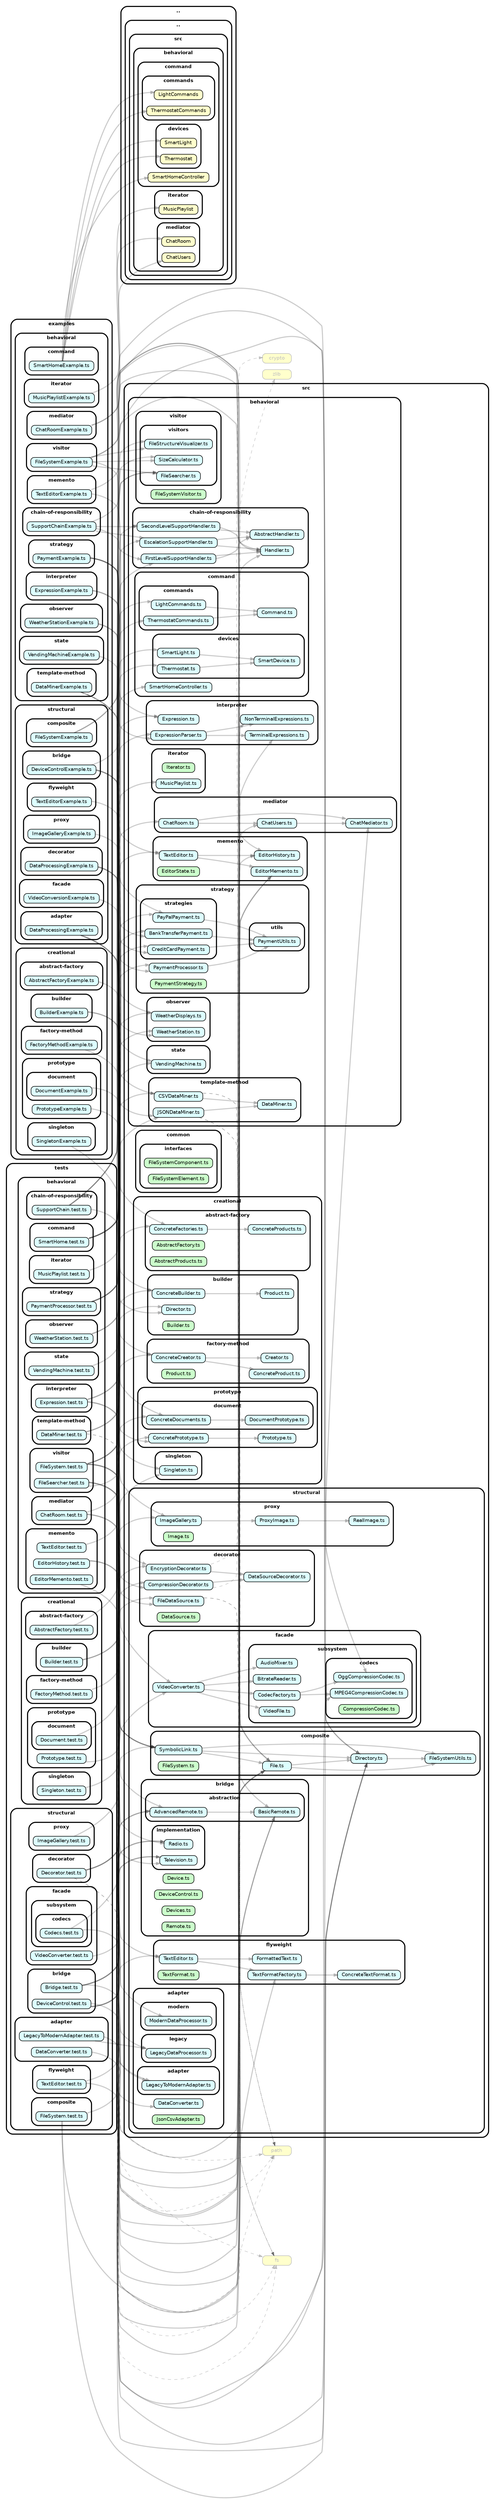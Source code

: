 strict digraph "dependency-cruiser output"{
    rankdir="LR" splines="true" overlap="false" nodesep="0.16" ranksep="0.18" fontname="Helvetica-bold" fontsize="9" style="rounded,bold,filled" fillcolor="#ffffff" compound="true"
    node [shape="box" style="rounded, filled" height="0.2" color="black" fillcolor="#ffffcc" fontcolor="black" fontname="Helvetica" fontsize="9"]
    edge [arrowhead="normal" arrowsize="0.6" penwidth="2.0" color="#00000033" fontname="Helvetica" fontsize="9"]

    subgraph "cluster_.." {label=".." subgraph "cluster_../.." {label=".." subgraph "cluster_../../src" {label="src" subgraph "cluster_../../src/behavioral" {label="behavioral" subgraph "cluster_../../src/behavioral/command" {label="command" "../../src/behavioral/command/SmartHomeController" [label=<SmartHomeController> tooltip="SmartHomeController" ] } } } } }
    subgraph "cluster_.." {label=".." subgraph "cluster_../.." {label=".." subgraph "cluster_../../src" {label="src" subgraph "cluster_../../src/behavioral" {label="behavioral" subgraph "cluster_../../src/behavioral/command" {label="command" subgraph "cluster_../../src/behavioral/command/commands" {label="commands" "../../src/behavioral/command/commands/LightCommands" [label=<LightCommands> tooltip="LightCommands" ] } } } } } }
    subgraph "cluster_.." {label=".." subgraph "cluster_../.." {label=".." subgraph "cluster_../../src" {label="src" subgraph "cluster_../../src/behavioral" {label="behavioral" subgraph "cluster_../../src/behavioral/command" {label="command" subgraph "cluster_../../src/behavioral/command/commands" {label="commands" "../../src/behavioral/command/commands/ThermostatCommands" [label=<ThermostatCommands> tooltip="ThermostatCommands" ] } } } } } }
    subgraph "cluster_.." {label=".." subgraph "cluster_../.." {label=".." subgraph "cluster_../../src" {label="src" subgraph "cluster_../../src/behavioral" {label="behavioral" subgraph "cluster_../../src/behavioral/command" {label="command" subgraph "cluster_../../src/behavioral/command/devices" {label="devices" "../../src/behavioral/command/devices/SmartLight" [label=<SmartLight> tooltip="SmartLight" ] } } } } } }
    subgraph "cluster_.." {label=".." subgraph "cluster_../.." {label=".." subgraph "cluster_../../src" {label="src" subgraph "cluster_../../src/behavioral" {label="behavioral" subgraph "cluster_../../src/behavioral/command" {label="command" subgraph "cluster_../../src/behavioral/command/devices" {label="devices" "../../src/behavioral/command/devices/Thermostat" [label=<Thermostat> tooltip="Thermostat" ] } } } } } }
    subgraph "cluster_.." {label=".." subgraph "cluster_../.." {label=".." subgraph "cluster_../../src" {label="src" subgraph "cluster_../../src/behavioral" {label="behavioral" subgraph "cluster_../../src/behavioral/iterator" {label="iterator" "../../src/behavioral/iterator/MusicPlaylist" [label=<MusicPlaylist> tooltip="MusicPlaylist" ] } } } } }
    subgraph "cluster_.." {label=".." subgraph "cluster_../.." {label=".." subgraph "cluster_../../src" {label="src" subgraph "cluster_../../src/behavioral" {label="behavioral" subgraph "cluster_../../src/behavioral/mediator" {label="mediator" "../../src/behavioral/mediator/ChatRoom" [label=<ChatRoom> tooltip="ChatRoom" ] } } } } }
    subgraph "cluster_.." {label=".." subgraph "cluster_../.." {label=".." subgraph "cluster_../../src" {label="src" subgraph "cluster_../../src/behavioral" {label="behavioral" subgraph "cluster_../../src/behavioral/mediator" {label="mediator" "../../src/behavioral/mediator/ChatUsers" [label=<ChatUsers> tooltip="ChatUsers" ] } } } } }
    "crypto" [label=<crypto> tooltip="crypto" URL="https://nodejs.org/api/crypto.html" color="grey" fontcolor="grey"]
    subgraph "cluster_examples" {label="examples" subgraph "cluster_examples/behavioral" {label="behavioral" subgraph "cluster_examples/behavioral/chain-of-responsibility" {label="chain-of-responsibility" "examples/behavioral/chain-of-responsibility/SupportChainExample.ts" [label=<SupportChainExample.ts> tooltip="SupportChainExample.ts" URL="examples/behavioral/chain-of-responsibility/SupportChainExample.ts" fillcolor="#ddfeff"] } } }
    "examples/behavioral/chain-of-responsibility/SupportChainExample.ts" -> "src/behavioral/chain-of-responsibility/EscalationSupportHandler.ts"
    "examples/behavioral/chain-of-responsibility/SupportChainExample.ts" -> "src/behavioral/chain-of-responsibility/FirstLevelSupportHandler.ts"
    "examples/behavioral/chain-of-responsibility/SupportChainExample.ts" -> "src/behavioral/chain-of-responsibility/Handler.ts"
    "examples/behavioral/chain-of-responsibility/SupportChainExample.ts" -> "src/behavioral/chain-of-responsibility/SecondLevelSupportHandler.ts"
    subgraph "cluster_examples" {label="examples" subgraph "cluster_examples/behavioral" {label="behavioral" subgraph "cluster_examples/behavioral/command" {label="command" "examples/behavioral/command/SmartHomeExample.ts" [label=<SmartHomeExample.ts> tooltip="SmartHomeExample.ts" URL="examples/behavioral/command/SmartHomeExample.ts" fillcolor="#ddfeff"] } } }
    "examples/behavioral/command/SmartHomeExample.ts" -> "../../src/behavioral/command/commands/LightCommands"
    "examples/behavioral/command/SmartHomeExample.ts" -> "../../src/behavioral/command/commands/ThermostatCommands"
    "examples/behavioral/command/SmartHomeExample.ts" -> "../../src/behavioral/command/devices/SmartLight"
    "examples/behavioral/command/SmartHomeExample.ts" -> "../../src/behavioral/command/devices/Thermostat"
    "examples/behavioral/command/SmartHomeExample.ts" -> "../../src/behavioral/command/SmartHomeController"
    subgraph "cluster_examples" {label="examples" subgraph "cluster_examples/behavioral" {label="behavioral" subgraph "cluster_examples/behavioral/interpreter" {label="interpreter" "examples/behavioral/interpreter/ExpressionExample.ts" [label=<ExpressionExample.ts> tooltip="ExpressionExample.ts" URL="examples/behavioral/interpreter/ExpressionExample.ts" fillcolor="#ddfeff"] } } }
    "examples/behavioral/interpreter/ExpressionExample.ts" -> "src/behavioral/interpreter/Expression.ts"
    "examples/behavioral/interpreter/ExpressionExample.ts" -> "src/behavioral/interpreter/ExpressionParser.ts"
    subgraph "cluster_examples" {label="examples" subgraph "cluster_examples/behavioral" {label="behavioral" subgraph "cluster_examples/behavioral/iterator" {label="iterator" "examples/behavioral/iterator/MusicPlaylistExample.ts" [label=<MusicPlaylistExample.ts> tooltip="MusicPlaylistExample.ts" URL="examples/behavioral/iterator/MusicPlaylistExample.ts" fillcolor="#ddfeff"] } } }
    "examples/behavioral/iterator/MusicPlaylistExample.ts" -> "../../src/behavioral/iterator/MusicPlaylist"
    subgraph "cluster_examples" {label="examples" subgraph "cluster_examples/behavioral" {label="behavioral" subgraph "cluster_examples/behavioral/mediator" {label="mediator" "examples/behavioral/mediator/ChatRoomExample.ts" [label=<ChatRoomExample.ts> tooltip="ChatRoomExample.ts" URL="examples/behavioral/mediator/ChatRoomExample.ts" fillcolor="#ddfeff"] } } }
    "examples/behavioral/mediator/ChatRoomExample.ts" -> "../../src/behavioral/mediator/ChatRoom"
    "examples/behavioral/mediator/ChatRoomExample.ts" -> "../../src/behavioral/mediator/ChatUsers"
    subgraph "cluster_examples" {label="examples" subgraph "cluster_examples/behavioral" {label="behavioral" subgraph "cluster_examples/behavioral/memento" {label="memento" "examples/behavioral/memento/TextEditorExample.ts" [label=<TextEditorExample.ts> tooltip="TextEditorExample.ts" URL="examples/behavioral/memento/TextEditorExample.ts" fillcolor="#ddfeff"] } } }
    "examples/behavioral/memento/TextEditorExample.ts" -> "src/behavioral/memento/EditorHistory.ts"
    "examples/behavioral/memento/TextEditorExample.ts" -> "src/behavioral/memento/TextEditor.ts"
    subgraph "cluster_examples" {label="examples" subgraph "cluster_examples/behavioral" {label="behavioral" subgraph "cluster_examples/behavioral/observer" {label="observer" "examples/behavioral/observer/WeatherStationExample.ts" [label=<WeatherStationExample.ts> tooltip="WeatherStationExample.ts" URL="examples/behavioral/observer/WeatherStationExample.ts" fillcolor="#ddfeff"] } } }
    "examples/behavioral/observer/WeatherStationExample.ts" -> "src/behavioral/observer/WeatherDisplays.ts"
    "examples/behavioral/observer/WeatherStationExample.ts" -> "src/behavioral/observer/WeatherStation.ts"
    subgraph "cluster_examples" {label="examples" subgraph "cluster_examples/behavioral" {label="behavioral" subgraph "cluster_examples/behavioral/state" {label="state" "examples/behavioral/state/VendingMachineExample.ts" [label=<VendingMachineExample.ts> tooltip="VendingMachineExample.ts" URL="examples/behavioral/state/VendingMachineExample.ts" fillcolor="#ddfeff"] } } }
    "examples/behavioral/state/VendingMachineExample.ts" -> "src/behavioral/state/VendingMachine.ts"
    subgraph "cluster_examples" {label="examples" subgraph "cluster_examples/behavioral" {label="behavioral" subgraph "cluster_examples/behavioral/strategy" {label="strategy" "examples/behavioral/strategy/PaymentExample.ts" [label=<PaymentExample.ts> tooltip="PaymentExample.ts" URL="examples/behavioral/strategy/PaymentExample.ts" fillcolor="#ddfeff"] } } }
    "examples/behavioral/strategy/PaymentExample.ts" -> "src/behavioral/strategy/PaymentProcessor.ts"
    "examples/behavioral/strategy/PaymentExample.ts" -> "src/behavioral/strategy/strategies/BankTransferPayment.ts"
    "examples/behavioral/strategy/PaymentExample.ts" -> "src/behavioral/strategy/strategies/CreditCardPayment.ts"
    "examples/behavioral/strategy/PaymentExample.ts" -> "src/behavioral/strategy/strategies/PayPalPayment.ts"
    subgraph "cluster_examples" {label="examples" subgraph "cluster_examples/behavioral" {label="behavioral" subgraph "cluster_examples/behavioral/template-method" {label="template-method" "examples/behavioral/template-method/DataMinerExample.ts" [label=<DataMinerExample.ts> tooltip="DataMinerExample.ts" URL="examples/behavioral/template-method/DataMinerExample.ts" fillcolor="#ddfeff"] } } }
    "examples/behavioral/template-method/DataMinerExample.ts" -> "src/behavioral/template-method/CSVDataMiner.ts"
    "examples/behavioral/template-method/DataMinerExample.ts" -> "src/behavioral/template-method/JSONDataMiner.ts"
    "examples/behavioral/template-method/DataMinerExample.ts" -> "fs" [style="dashed" penwidth="1.0"]
    "examples/behavioral/template-method/DataMinerExample.ts" -> "path" [style="dashed" penwidth="1.0"]
    subgraph "cluster_examples" {label="examples" subgraph "cluster_examples/behavioral" {label="behavioral" subgraph "cluster_examples/behavioral/visitor" {label="visitor" "examples/behavioral/visitor/FileSystemExample.ts" [label=<FileSystemExample.ts> tooltip="FileSystemExample.ts" URL="examples/behavioral/visitor/FileSystemExample.ts" fillcolor="#ddfeff"] } } }
    "examples/behavioral/visitor/FileSystemExample.ts" -> "src/behavioral/visitor/visitors/FileSearcher.ts"
    "examples/behavioral/visitor/FileSystemExample.ts" -> "src/behavioral/visitor/visitors/FileStructureVisualizer.ts"
    "examples/behavioral/visitor/FileSystemExample.ts" -> "src/behavioral/visitor/visitors/SizeCalculator.ts"
    "examples/behavioral/visitor/FileSystemExample.ts" -> "src/structural/composite/Directory.ts"
    "examples/behavioral/visitor/FileSystemExample.ts" -> "src/structural/composite/File.ts"
    "examples/behavioral/visitor/FileSystemExample.ts" -> "src/structural/composite/SymbolicLink.ts"
    subgraph "cluster_examples" {label="examples" subgraph "cluster_examples/creational" {label="creational" subgraph "cluster_examples/creational/abstract-factory" {label="abstract-factory" "examples/creational/abstract-factory/AbstractFactoryExample.ts" [label=<AbstractFactoryExample.ts> tooltip="AbstractFactoryExample.ts" URL="examples/creational/abstract-factory/AbstractFactoryExample.ts" fillcolor="#ddfeff"] } } }
    "examples/creational/abstract-factory/AbstractFactoryExample.ts" -> "src/creational/abstract-factory/ConcreteFactories.ts"
    subgraph "cluster_examples" {label="examples" subgraph "cluster_examples/creational" {label="creational" subgraph "cluster_examples/creational/builder" {label="builder" "examples/creational/builder/BuilderExample.ts" [label=<BuilderExample.ts> tooltip="BuilderExample.ts" URL="examples/creational/builder/BuilderExample.ts" fillcolor="#ddfeff"] } } }
    "examples/creational/builder/BuilderExample.ts" -> "src/creational/builder/ConcreteBuilder.ts"
    "examples/creational/builder/BuilderExample.ts" -> "src/creational/builder/Director.ts"
    subgraph "cluster_examples" {label="examples" subgraph "cluster_examples/creational" {label="creational" subgraph "cluster_examples/creational/factory-method" {label="factory-method" "examples/creational/factory-method/FactoryMethodExample.ts" [label=<FactoryMethodExample.ts> tooltip="FactoryMethodExample.ts" URL="examples/creational/factory-method/FactoryMethodExample.ts" fillcolor="#ddfeff"] } } }
    "examples/creational/factory-method/FactoryMethodExample.ts" -> "src/creational/factory-method/ConcreteCreator.ts"
    subgraph "cluster_examples" {label="examples" subgraph "cluster_examples/creational" {label="creational" subgraph "cluster_examples/creational/prototype" {label="prototype" "examples/creational/prototype/PrototypeExample.ts" [label=<PrototypeExample.ts> tooltip="PrototypeExample.ts" URL="examples/creational/prototype/PrototypeExample.ts" fillcolor="#ddfeff"] } } }
    "examples/creational/prototype/PrototypeExample.ts" -> "src/creational/prototype/ConcretePrototype.ts"
    subgraph "cluster_examples" {label="examples" subgraph "cluster_examples/creational" {label="creational" subgraph "cluster_examples/creational/prototype" {label="prototype" subgraph "cluster_examples/creational/prototype/document" {label="document" "examples/creational/prototype/document/DocumentExample.ts" [label=<DocumentExample.ts> tooltip="DocumentExample.ts" URL="examples/creational/prototype/document/DocumentExample.ts" fillcolor="#ddfeff"] } } } }
    "examples/creational/prototype/document/DocumentExample.ts" -> "src/creational/prototype/document/ConcreteDocuments.ts"
    subgraph "cluster_examples" {label="examples" subgraph "cluster_examples/creational" {label="creational" subgraph "cluster_examples/creational/singleton" {label="singleton" "examples/creational/singleton/SingletonExample.ts" [label=<SingletonExample.ts> tooltip="SingletonExample.ts" URL="examples/creational/singleton/SingletonExample.ts" fillcolor="#ddfeff"] } } }
    "examples/creational/singleton/SingletonExample.ts" -> "src/creational/singleton/Singleton.ts"
    subgraph "cluster_examples" {label="examples" subgraph "cluster_examples/structural" {label="structural" subgraph "cluster_examples/structural/adapter" {label="adapter" "examples/structural/adapter/DataProcessingExample.ts" [label=<DataProcessingExample.ts> tooltip="DataProcessingExample.ts" URL="examples/structural/adapter/DataProcessingExample.ts" fillcolor="#ddfeff"] } } }
    "examples/structural/adapter/DataProcessingExample.ts" -> "src/structural/adapter/adapter/LegacyToModernAdapter.ts"
    "examples/structural/adapter/DataProcessingExample.ts" -> "src/structural/adapter/legacy/LegacyDataProcessor.ts"
    "examples/structural/adapter/DataProcessingExample.ts" -> "src/structural/adapter/modern/ModernDataProcessor.ts"
    subgraph "cluster_examples" {label="examples" subgraph "cluster_examples/structural" {label="structural" subgraph "cluster_examples/structural/bridge" {label="bridge" "examples/structural/bridge/DeviceControlExample.ts" [label=<DeviceControlExample.ts> tooltip="DeviceControlExample.ts" URL="examples/structural/bridge/DeviceControlExample.ts" fillcolor="#ddfeff"] } } }
    "examples/structural/bridge/DeviceControlExample.ts" -> "src/structural/bridge/abstraction/AdvancedRemote.ts"
    "examples/structural/bridge/DeviceControlExample.ts" -> "src/structural/bridge/abstraction/BasicRemote.ts"
    "examples/structural/bridge/DeviceControlExample.ts" -> "src/structural/bridge/implementation/Radio.ts"
    "examples/structural/bridge/DeviceControlExample.ts" -> "src/structural/bridge/implementation/Television.ts"
    subgraph "cluster_examples" {label="examples" subgraph "cluster_examples/structural" {label="structural" subgraph "cluster_examples/structural/composite" {label="composite" "examples/structural/composite/FileSystemExample.ts" [label=<FileSystemExample.ts> tooltip="FileSystemExample.ts" URL="examples/structural/composite/FileSystemExample.ts" fillcolor="#ddfeff"] } } }
    "examples/structural/composite/FileSystemExample.ts" -> "src/structural/composite/Directory.ts"
    "examples/structural/composite/FileSystemExample.ts" -> "src/structural/composite/File.ts"
    subgraph "cluster_examples" {label="examples" subgraph "cluster_examples/structural" {label="structural" subgraph "cluster_examples/structural/decorator" {label="decorator" "examples/structural/decorator/DataProcessingExample.ts" [label=<DataProcessingExample.ts> tooltip="DataProcessingExample.ts" URL="examples/structural/decorator/DataProcessingExample.ts" fillcolor="#ddfeff"] } } }
    "examples/structural/decorator/DataProcessingExample.ts" -> "src/structural/decorator/CompressionDecorator.ts"
    "examples/structural/decorator/DataProcessingExample.ts" -> "src/structural/decorator/EncryptionDecorator.ts"
    "examples/structural/decorator/DataProcessingExample.ts" -> "src/structural/decorator/FileDataSource.ts"
    subgraph "cluster_examples" {label="examples" subgraph "cluster_examples/structural" {label="structural" subgraph "cluster_examples/structural/facade" {label="facade" "examples/structural/facade/VideoConversionExample.ts" [label=<VideoConversionExample.ts> tooltip="VideoConversionExample.ts" URL="examples/structural/facade/VideoConversionExample.ts" fillcolor="#ddfeff"] } } }
    "examples/structural/facade/VideoConversionExample.ts" -> "src/structural/facade/VideoConverter.ts"
    subgraph "cluster_examples" {label="examples" subgraph "cluster_examples/structural" {label="structural" subgraph "cluster_examples/structural/flyweight" {label="flyweight" "examples/structural/flyweight/TextEditorExample.ts" [label=<TextEditorExample.ts> tooltip="TextEditorExample.ts" URL="examples/structural/flyweight/TextEditorExample.ts" fillcolor="#ddfeff"] } } }
    "examples/structural/flyweight/TextEditorExample.ts" -> "src/structural/flyweight/TextEditor.ts"
    subgraph "cluster_examples" {label="examples" subgraph "cluster_examples/structural" {label="structural" subgraph "cluster_examples/structural/proxy" {label="proxy" "examples/structural/proxy/ImageGalleryExample.ts" [label=<ImageGalleryExample.ts> tooltip="ImageGalleryExample.ts" URL="examples/structural/proxy/ImageGalleryExample.ts" fillcolor="#ddfeff"] } } }
    "examples/structural/proxy/ImageGalleryExample.ts" -> "src/structural/proxy/ImageGallery.ts"
    "fs" [label=<fs> tooltip="fs" URL="https://nodejs.org/api/fs.html" color="grey" fontcolor="grey"]
    "path" [label=<path> tooltip="path" URL="https://nodejs.org/api/path.html" color="grey" fontcolor="grey"]
    subgraph "cluster_src" {label="src" subgraph "cluster_src/behavioral" {label="behavioral" subgraph "cluster_src/behavioral/chain-of-responsibility" {label="chain-of-responsibility" "src/behavioral/chain-of-responsibility/AbstractHandler.ts" [label=<AbstractHandler.ts> tooltip="AbstractHandler.ts" URL="src/behavioral/chain-of-responsibility/AbstractHandler.ts" fillcolor="#ddfeff"] } } }
    subgraph "cluster_src" {label="src" subgraph "cluster_src/behavioral" {label="behavioral" subgraph "cluster_src/behavioral/chain-of-responsibility" {label="chain-of-responsibility" "src/behavioral/chain-of-responsibility/EscalationSupportHandler.ts" [label=<EscalationSupportHandler.ts> tooltip="EscalationSupportHandler.ts" URL="src/behavioral/chain-of-responsibility/EscalationSupportHandler.ts" fillcolor="#ddfeff"] } } }
    "src/behavioral/chain-of-responsibility/EscalationSupportHandler.ts" -> "src/behavioral/chain-of-responsibility/AbstractHandler.ts"
    "src/behavioral/chain-of-responsibility/EscalationSupportHandler.ts" -> "src/behavioral/chain-of-responsibility/Handler.ts"
    subgraph "cluster_src" {label="src" subgraph "cluster_src/behavioral" {label="behavioral" subgraph "cluster_src/behavioral/chain-of-responsibility" {label="chain-of-responsibility" "src/behavioral/chain-of-responsibility/FirstLevelSupportHandler.ts" [label=<FirstLevelSupportHandler.ts> tooltip="FirstLevelSupportHandler.ts" URL="src/behavioral/chain-of-responsibility/FirstLevelSupportHandler.ts" fillcolor="#ddfeff"] } } }
    "src/behavioral/chain-of-responsibility/FirstLevelSupportHandler.ts" -> "src/behavioral/chain-of-responsibility/AbstractHandler.ts"
    "src/behavioral/chain-of-responsibility/FirstLevelSupportHandler.ts" -> "src/behavioral/chain-of-responsibility/Handler.ts"
    subgraph "cluster_src" {label="src" subgraph "cluster_src/behavioral" {label="behavioral" subgraph "cluster_src/behavioral/chain-of-responsibility" {label="chain-of-responsibility" "src/behavioral/chain-of-responsibility/Handler.ts" [label=<Handler.ts> tooltip="Handler.ts" URL="src/behavioral/chain-of-responsibility/Handler.ts" fillcolor="#ddfeff"] } } }
    subgraph "cluster_src" {label="src" subgraph "cluster_src/behavioral" {label="behavioral" subgraph "cluster_src/behavioral/chain-of-responsibility" {label="chain-of-responsibility" "src/behavioral/chain-of-responsibility/SecondLevelSupportHandler.ts" [label=<SecondLevelSupportHandler.ts> tooltip="SecondLevelSupportHandler.ts" URL="src/behavioral/chain-of-responsibility/SecondLevelSupportHandler.ts" fillcolor="#ddfeff"] } } }
    "src/behavioral/chain-of-responsibility/SecondLevelSupportHandler.ts" -> "src/behavioral/chain-of-responsibility/AbstractHandler.ts"
    "src/behavioral/chain-of-responsibility/SecondLevelSupportHandler.ts" -> "src/behavioral/chain-of-responsibility/Handler.ts"
    subgraph "cluster_src" {label="src" subgraph "cluster_src/behavioral" {label="behavioral" subgraph "cluster_src/behavioral/command" {label="command" "src/behavioral/command/Command.ts" [label=<Command.ts> tooltip="Command.ts" URL="src/behavioral/command/Command.ts" fillcolor="#ddfeff"] } } }
    subgraph "cluster_src" {label="src" subgraph "cluster_src/behavioral" {label="behavioral" subgraph "cluster_src/behavioral/command" {label="command" "src/behavioral/command/SmartHomeController.ts" [label=<SmartHomeController.ts> tooltip="SmartHomeController.ts" URL="src/behavioral/command/SmartHomeController.ts" fillcolor="#ddfeff"] } } }
    subgraph "cluster_src" {label="src" subgraph "cluster_src/behavioral" {label="behavioral" subgraph "cluster_src/behavioral/command" {label="command" subgraph "cluster_src/behavioral/command/commands" {label="commands" "src/behavioral/command/commands/LightCommands.ts" [label=<LightCommands.ts> tooltip="LightCommands.ts" URL="src/behavioral/command/commands/LightCommands.ts" fillcolor="#ddfeff"] } } } }
    "src/behavioral/command/commands/LightCommands.ts" -> "src/behavioral/command/Command.ts"
    subgraph "cluster_src" {label="src" subgraph "cluster_src/behavioral" {label="behavioral" subgraph "cluster_src/behavioral/command" {label="command" subgraph "cluster_src/behavioral/command/commands" {label="commands" "src/behavioral/command/commands/ThermostatCommands.ts" [label=<ThermostatCommands.ts> tooltip="ThermostatCommands.ts" URL="src/behavioral/command/commands/ThermostatCommands.ts" fillcolor="#ddfeff"] } } } }
    "src/behavioral/command/commands/ThermostatCommands.ts" -> "src/behavioral/command/Command.ts"
    subgraph "cluster_src" {label="src" subgraph "cluster_src/behavioral" {label="behavioral" subgraph "cluster_src/behavioral/command" {label="command" subgraph "cluster_src/behavioral/command/devices" {label="devices" "src/behavioral/command/devices/SmartDevice.ts" [label=<SmartDevice.ts> tooltip="SmartDevice.ts" URL="src/behavioral/command/devices/SmartDevice.ts" fillcolor="#ddfeff"] } } } }
    subgraph "cluster_src" {label="src" subgraph "cluster_src/behavioral" {label="behavioral" subgraph "cluster_src/behavioral/command" {label="command" subgraph "cluster_src/behavioral/command/devices" {label="devices" "src/behavioral/command/devices/SmartLight.ts" [label=<SmartLight.ts> tooltip="SmartLight.ts" URL="src/behavioral/command/devices/SmartLight.ts" fillcolor="#ddfeff"] } } } }
    "src/behavioral/command/devices/SmartLight.ts" -> "src/behavioral/command/devices/SmartDevice.ts"
    subgraph "cluster_src" {label="src" subgraph "cluster_src/behavioral" {label="behavioral" subgraph "cluster_src/behavioral/command" {label="command" subgraph "cluster_src/behavioral/command/devices" {label="devices" "src/behavioral/command/devices/Thermostat.ts" [label=<Thermostat.ts> tooltip="Thermostat.ts" URL="src/behavioral/command/devices/Thermostat.ts" fillcolor="#ddfeff"] } } } }
    "src/behavioral/command/devices/Thermostat.ts" -> "src/behavioral/command/devices/SmartDevice.ts"
    subgraph "cluster_src" {label="src" subgraph "cluster_src/behavioral" {label="behavioral" subgraph "cluster_src/behavioral/interpreter" {label="interpreter" "src/behavioral/interpreter/Expression.ts" [label=<Expression.ts> tooltip="Expression.ts" URL="src/behavioral/interpreter/Expression.ts" fillcolor="#ddfeff"] } } }
    subgraph "cluster_src" {label="src" subgraph "cluster_src/behavioral" {label="behavioral" subgraph "cluster_src/behavioral/interpreter" {label="interpreter" "src/behavioral/interpreter/ExpressionParser.ts" [label=<ExpressionParser.ts> tooltip="ExpressionParser.ts" URL="src/behavioral/interpreter/ExpressionParser.ts" fillcolor="#ddfeff"] } } }
    "src/behavioral/interpreter/ExpressionParser.ts" -> "src/behavioral/interpreter/NonTerminalExpressions.ts"
    "src/behavioral/interpreter/ExpressionParser.ts" -> "src/behavioral/interpreter/TerminalExpressions.ts"
    subgraph "cluster_src" {label="src" subgraph "cluster_src/behavioral" {label="behavioral" subgraph "cluster_src/behavioral/interpreter" {label="interpreter" "src/behavioral/interpreter/NonTerminalExpressions.ts" [label=<NonTerminalExpressions.ts> tooltip="NonTerminalExpressions.ts" URL="src/behavioral/interpreter/NonTerminalExpressions.ts" fillcolor="#ddfeff"] } } }
    subgraph "cluster_src" {label="src" subgraph "cluster_src/behavioral" {label="behavioral" subgraph "cluster_src/behavioral/interpreter" {label="interpreter" "src/behavioral/interpreter/TerminalExpressions.ts" [label=<TerminalExpressions.ts> tooltip="TerminalExpressions.ts" URL="src/behavioral/interpreter/TerminalExpressions.ts" fillcolor="#ddfeff"] } } }
    subgraph "cluster_src" {label="src" subgraph "cluster_src/behavioral" {label="behavioral" subgraph "cluster_src/behavioral/iterator" {label="iterator" "src/behavioral/iterator/Iterator.ts" [label=<Iterator.ts> tooltip="Iterator.ts" URL="src/behavioral/iterator/Iterator.ts" fillcolor="#ccffcc"] } } }
    subgraph "cluster_src" {label="src" subgraph "cluster_src/behavioral" {label="behavioral" subgraph "cluster_src/behavioral/iterator" {label="iterator" "src/behavioral/iterator/MusicPlaylist.ts" [label=<MusicPlaylist.ts> tooltip="MusicPlaylist.ts" URL="src/behavioral/iterator/MusicPlaylist.ts" fillcolor="#ddfeff"] } } }
    subgraph "cluster_src" {label="src" subgraph "cluster_src/behavioral" {label="behavioral" subgraph "cluster_src/behavioral/mediator" {label="mediator" "src/behavioral/mediator/ChatMediator.ts" [label=<ChatMediator.ts> tooltip="ChatMediator.ts" URL="src/behavioral/mediator/ChatMediator.ts" fillcolor="#ddfeff"] } } }
    subgraph "cluster_src" {label="src" subgraph "cluster_src/behavioral" {label="behavioral" subgraph "cluster_src/behavioral/mediator" {label="mediator" "src/behavioral/mediator/ChatRoom.ts" [label=<ChatRoom.ts> tooltip="ChatRoom.ts" URL="src/behavioral/mediator/ChatRoom.ts" fillcolor="#ddfeff"] } } }
    "src/behavioral/mediator/ChatRoom.ts" -> "src/behavioral/mediator/ChatMediator.ts"
    "src/behavioral/mediator/ChatRoom.ts" -> "src/behavioral/mediator/ChatUsers.ts"
    subgraph "cluster_src" {label="src" subgraph "cluster_src/behavioral" {label="behavioral" subgraph "cluster_src/behavioral/mediator" {label="mediator" "src/behavioral/mediator/ChatUsers.ts" [label=<ChatUsers.ts> tooltip="ChatUsers.ts" URL="src/behavioral/mediator/ChatUsers.ts" fillcolor="#ddfeff"] } } }
    "src/behavioral/mediator/ChatUsers.ts" -> "src/behavioral/mediator/ChatMediator.ts"
    subgraph "cluster_src" {label="src" subgraph "cluster_src/behavioral" {label="behavioral" subgraph "cluster_src/behavioral/memento" {label="memento" "src/behavioral/memento/EditorHistory.ts" [label=<EditorHistory.ts> tooltip="EditorHistory.ts" URL="src/behavioral/memento/EditorHistory.ts" fillcolor="#ddfeff"] } } }
    subgraph "cluster_src" {label="src" subgraph "cluster_src/behavioral" {label="behavioral" subgraph "cluster_src/behavioral/memento" {label="memento" "src/behavioral/memento/EditorMemento.ts" [label=<EditorMemento.ts> tooltip="EditorMemento.ts" URL="src/behavioral/memento/EditorMemento.ts" fillcolor="#ddfeff"] } } }
    subgraph "cluster_src" {label="src" subgraph "cluster_src/behavioral" {label="behavioral" subgraph "cluster_src/behavioral/memento" {label="memento" "src/behavioral/memento/EditorState.ts" [label=<EditorState.ts> tooltip="EditorState.ts" URL="src/behavioral/memento/EditorState.ts" fillcolor="#ccffcc"] } } }
    subgraph "cluster_src" {label="src" subgraph "cluster_src/behavioral" {label="behavioral" subgraph "cluster_src/behavioral/memento" {label="memento" "src/behavioral/memento/TextEditor.ts" [label=<TextEditor.ts> tooltip="TextEditor.ts" URL="src/behavioral/memento/TextEditor.ts" fillcolor="#ddfeff"] } } }
    "src/behavioral/memento/TextEditor.ts" -> "src/behavioral/memento/EditorHistory.ts"
    "src/behavioral/memento/TextEditor.ts" -> "src/behavioral/memento/EditorMemento.ts"
    subgraph "cluster_src" {label="src" subgraph "cluster_src/behavioral" {label="behavioral" subgraph "cluster_src/behavioral/observer" {label="observer" "src/behavioral/observer/WeatherDisplays.ts" [label=<WeatherDisplays.ts> tooltip="WeatherDisplays.ts" URL="src/behavioral/observer/WeatherDisplays.ts" fillcolor="#ddfeff"] } } }
    subgraph "cluster_src" {label="src" subgraph "cluster_src/behavioral" {label="behavioral" subgraph "cluster_src/behavioral/observer" {label="observer" "src/behavioral/observer/WeatherStation.ts" [label=<WeatherStation.ts> tooltip="WeatherStation.ts" URL="src/behavioral/observer/WeatherStation.ts" fillcolor="#ddfeff"] } } }
    subgraph "cluster_src" {label="src" subgraph "cluster_src/behavioral" {label="behavioral" subgraph "cluster_src/behavioral/state" {label="state" "src/behavioral/state/VendingMachine.ts" [label=<VendingMachine.ts> tooltip="VendingMachine.ts" URL="src/behavioral/state/VendingMachine.ts" fillcolor="#ddfeff"] } } }
    subgraph "cluster_src" {label="src" subgraph "cluster_src/behavioral" {label="behavioral" subgraph "cluster_src/behavioral/strategy" {label="strategy" "src/behavioral/strategy/PaymentProcessor.ts" [label=<PaymentProcessor.ts> tooltip="PaymentProcessor.ts" URL="src/behavioral/strategy/PaymentProcessor.ts" fillcolor="#ddfeff"] } } }
    "src/behavioral/strategy/PaymentProcessor.ts" -> "src/behavioral/strategy/utils/PaymentUtils.ts"
    subgraph "cluster_src" {label="src" subgraph "cluster_src/behavioral" {label="behavioral" subgraph "cluster_src/behavioral/strategy" {label="strategy" "src/behavioral/strategy/PaymentStrategy.ts" [label=<PaymentStrategy.ts> tooltip="PaymentStrategy.ts" URL="src/behavioral/strategy/PaymentStrategy.ts" fillcolor="#ccffcc"] } } }
    subgraph "cluster_src" {label="src" subgraph "cluster_src/behavioral" {label="behavioral" subgraph "cluster_src/behavioral/strategy" {label="strategy" subgraph "cluster_src/behavioral/strategy/strategies" {label="strategies" "src/behavioral/strategy/strategies/BankTransferPayment.ts" [label=<BankTransferPayment.ts> tooltip="BankTransferPayment.ts" URL="src/behavioral/strategy/strategies/BankTransferPayment.ts" fillcolor="#ddfeff"] } } } }
    "src/behavioral/strategy/strategies/BankTransferPayment.ts" -> "src/behavioral/strategy/utils/PaymentUtils.ts"
    subgraph "cluster_src" {label="src" subgraph "cluster_src/behavioral" {label="behavioral" subgraph "cluster_src/behavioral/strategy" {label="strategy" subgraph "cluster_src/behavioral/strategy/strategies" {label="strategies" "src/behavioral/strategy/strategies/CreditCardPayment.ts" [label=<CreditCardPayment.ts> tooltip="CreditCardPayment.ts" URL="src/behavioral/strategy/strategies/CreditCardPayment.ts" fillcolor="#ddfeff"] } } } }
    "src/behavioral/strategy/strategies/CreditCardPayment.ts" -> "src/behavioral/strategy/utils/PaymentUtils.ts"
    subgraph "cluster_src" {label="src" subgraph "cluster_src/behavioral" {label="behavioral" subgraph "cluster_src/behavioral/strategy" {label="strategy" subgraph "cluster_src/behavioral/strategy/strategies" {label="strategies" "src/behavioral/strategy/strategies/PayPalPayment.ts" [label=<PayPalPayment.ts> tooltip="PayPalPayment.ts" URL="src/behavioral/strategy/strategies/PayPalPayment.ts" fillcolor="#ddfeff"] } } } }
    "src/behavioral/strategy/strategies/PayPalPayment.ts" -> "src/behavioral/strategy/utils/PaymentUtils.ts"
    subgraph "cluster_src" {label="src" subgraph "cluster_src/behavioral" {label="behavioral" subgraph "cluster_src/behavioral/strategy" {label="strategy" subgraph "cluster_src/behavioral/strategy/utils" {label="utils" "src/behavioral/strategy/utils/PaymentUtils.ts" [label=<PaymentUtils.ts> tooltip="PaymentUtils.ts" URL="src/behavioral/strategy/utils/PaymentUtils.ts" fillcolor="#ddfeff"] } } } }
    subgraph "cluster_src" {label="src" subgraph "cluster_src/behavioral" {label="behavioral" subgraph "cluster_src/behavioral/template-method" {label="template-method" "src/behavioral/template-method/CSVDataMiner.ts" [label=<CSVDataMiner.ts> tooltip="CSVDataMiner.ts" URL="src/behavioral/template-method/CSVDataMiner.ts" fillcolor="#ddfeff"] } } }
    "src/behavioral/template-method/CSVDataMiner.ts" -> "src/behavioral/template-method/DataMiner.ts"
    "src/behavioral/template-method/CSVDataMiner.ts" -> "fs" [style="dashed" penwidth="1.0"]
    "src/behavioral/template-method/CSVDataMiner.ts" -> "path" [style="dashed" penwidth="1.0"]
    subgraph "cluster_src" {label="src" subgraph "cluster_src/behavioral" {label="behavioral" subgraph "cluster_src/behavioral/template-method" {label="template-method" "src/behavioral/template-method/DataMiner.ts" [label=<DataMiner.ts> tooltip="DataMiner.ts" URL="src/behavioral/template-method/DataMiner.ts" fillcolor="#ddfeff"] } } }
    subgraph "cluster_src" {label="src" subgraph "cluster_src/behavioral" {label="behavioral" subgraph "cluster_src/behavioral/template-method" {label="template-method" "src/behavioral/template-method/JSONDataMiner.ts" [label=<JSONDataMiner.ts> tooltip="JSONDataMiner.ts" URL="src/behavioral/template-method/JSONDataMiner.ts" fillcolor="#ddfeff"] } } }
    "src/behavioral/template-method/JSONDataMiner.ts" -> "src/behavioral/template-method/DataMiner.ts"
    "src/behavioral/template-method/JSONDataMiner.ts" -> "fs" [style="dashed" penwidth="1.0"]
    "src/behavioral/template-method/JSONDataMiner.ts" -> "path" [style="dashed" penwidth="1.0"]
    subgraph "cluster_src" {label="src" subgraph "cluster_src/behavioral" {label="behavioral" subgraph "cluster_src/behavioral/visitor" {label="visitor" "src/behavioral/visitor/FileSystemVisitor.ts" [label=<FileSystemVisitor.ts> tooltip="FileSystemVisitor.ts" URL="src/behavioral/visitor/FileSystemVisitor.ts" fillcolor="#ccffcc"] } } }
    subgraph "cluster_src" {label="src" subgraph "cluster_src/behavioral" {label="behavioral" subgraph "cluster_src/behavioral/visitor" {label="visitor" subgraph "cluster_src/behavioral/visitor/visitors" {label="visitors" "src/behavioral/visitor/visitors/FileSearcher.ts" [label=<FileSearcher.ts> tooltip="FileSearcher.ts" URL="src/behavioral/visitor/visitors/FileSearcher.ts" fillcolor="#ddfeff"] } } } }
    subgraph "cluster_src" {label="src" subgraph "cluster_src/behavioral" {label="behavioral" subgraph "cluster_src/behavioral/visitor" {label="visitor" subgraph "cluster_src/behavioral/visitor/visitors" {label="visitors" "src/behavioral/visitor/visitors/FileStructureVisualizer.ts" [label=<FileStructureVisualizer.ts> tooltip="FileStructureVisualizer.ts" URL="src/behavioral/visitor/visitors/FileStructureVisualizer.ts" fillcolor="#ddfeff"] } } } }
    subgraph "cluster_src" {label="src" subgraph "cluster_src/behavioral" {label="behavioral" subgraph "cluster_src/behavioral/visitor" {label="visitor" subgraph "cluster_src/behavioral/visitor/visitors" {label="visitors" "src/behavioral/visitor/visitors/SizeCalculator.ts" [label=<SizeCalculator.ts> tooltip="SizeCalculator.ts" URL="src/behavioral/visitor/visitors/SizeCalculator.ts" fillcolor="#ddfeff"] } } } }
    subgraph "cluster_src" {label="src" subgraph "cluster_src/common" {label="common" subgraph "cluster_src/common/interfaces" {label="interfaces" "src/common/interfaces/FileSystemComponent.ts" [label=<FileSystemComponent.ts> tooltip="FileSystemComponent.ts" URL="src/common/interfaces/FileSystemComponent.ts" fillcolor="#ccffcc"] } } }
    subgraph "cluster_src" {label="src" subgraph "cluster_src/common" {label="common" subgraph "cluster_src/common/interfaces" {label="interfaces" "src/common/interfaces/FileSystemElement.ts" [label=<FileSystemElement.ts> tooltip="FileSystemElement.ts" URL="src/common/interfaces/FileSystemElement.ts" fillcolor="#ccffcc"] } } }
    subgraph "cluster_src" {label="src" subgraph "cluster_src/creational" {label="creational" subgraph "cluster_src/creational/abstract-factory" {label="abstract-factory" "src/creational/abstract-factory/AbstractFactory.ts" [label=<AbstractFactory.ts> tooltip="AbstractFactory.ts" URL="src/creational/abstract-factory/AbstractFactory.ts" fillcolor="#ccffcc"] } } }
    subgraph "cluster_src" {label="src" subgraph "cluster_src/creational" {label="creational" subgraph "cluster_src/creational/abstract-factory" {label="abstract-factory" "src/creational/abstract-factory/AbstractProducts.ts" [label=<AbstractProducts.ts> tooltip="AbstractProducts.ts" URL="src/creational/abstract-factory/AbstractProducts.ts" fillcolor="#ccffcc"] } } }
    subgraph "cluster_src" {label="src" subgraph "cluster_src/creational" {label="creational" subgraph "cluster_src/creational/abstract-factory" {label="abstract-factory" "src/creational/abstract-factory/ConcreteFactories.ts" [label=<ConcreteFactories.ts> tooltip="ConcreteFactories.ts" URL="src/creational/abstract-factory/ConcreteFactories.ts" fillcolor="#ddfeff"] } } }
    "src/creational/abstract-factory/ConcreteFactories.ts" -> "src/creational/abstract-factory/ConcreteProducts.ts"
    subgraph "cluster_src" {label="src" subgraph "cluster_src/creational" {label="creational" subgraph "cluster_src/creational/abstract-factory" {label="abstract-factory" "src/creational/abstract-factory/ConcreteProducts.ts" [label=<ConcreteProducts.ts> tooltip="ConcreteProducts.ts" URL="src/creational/abstract-factory/ConcreteProducts.ts" fillcolor="#ddfeff"] } } }
    subgraph "cluster_src" {label="src" subgraph "cluster_src/creational" {label="creational" subgraph "cluster_src/creational/builder" {label="builder" "src/creational/builder/Builder.ts" [label=<Builder.ts> tooltip="Builder.ts" URL="src/creational/builder/Builder.ts" fillcolor="#ccffcc"] } } }
    subgraph "cluster_src" {label="src" subgraph "cluster_src/creational" {label="creational" subgraph "cluster_src/creational/builder" {label="builder" "src/creational/builder/ConcreteBuilder.ts" [label=<ConcreteBuilder.ts> tooltip="ConcreteBuilder.ts" URL="src/creational/builder/ConcreteBuilder.ts" fillcolor="#ddfeff"] } } }
    "src/creational/builder/ConcreteBuilder.ts" -> "src/creational/builder/Product.ts"
    subgraph "cluster_src" {label="src" subgraph "cluster_src/creational" {label="creational" subgraph "cluster_src/creational/builder" {label="builder" "src/creational/builder/Director.ts" [label=<Director.ts> tooltip="Director.ts" URL="src/creational/builder/Director.ts" fillcolor="#ddfeff"] } } }
    subgraph "cluster_src" {label="src" subgraph "cluster_src/creational" {label="creational" subgraph "cluster_src/creational/builder" {label="builder" "src/creational/builder/Product.ts" [label=<Product.ts> tooltip="Product.ts" URL="src/creational/builder/Product.ts" fillcolor="#ddfeff"] } } }
    subgraph "cluster_src" {label="src" subgraph "cluster_src/creational" {label="creational" subgraph "cluster_src/creational/factory-method" {label="factory-method" "src/creational/factory-method/ConcreteCreator.ts" [label=<ConcreteCreator.ts> tooltip="ConcreteCreator.ts" URL="src/creational/factory-method/ConcreteCreator.ts" fillcolor="#ddfeff"] } } }
    "src/creational/factory-method/ConcreteCreator.ts" -> "src/creational/factory-method/ConcreteProduct.ts"
    "src/creational/factory-method/ConcreteCreator.ts" -> "src/creational/factory-method/Creator.ts"
    subgraph "cluster_src" {label="src" subgraph "cluster_src/creational" {label="creational" subgraph "cluster_src/creational/factory-method" {label="factory-method" "src/creational/factory-method/ConcreteProduct.ts" [label=<ConcreteProduct.ts> tooltip="ConcreteProduct.ts" URL="src/creational/factory-method/ConcreteProduct.ts" fillcolor="#ddfeff"] } } }
    subgraph "cluster_src" {label="src" subgraph "cluster_src/creational" {label="creational" subgraph "cluster_src/creational/factory-method" {label="factory-method" "src/creational/factory-method/Creator.ts" [label=<Creator.ts> tooltip="Creator.ts" URL="src/creational/factory-method/Creator.ts" fillcolor="#ddfeff"] } } }
    subgraph "cluster_src" {label="src" subgraph "cluster_src/creational" {label="creational" subgraph "cluster_src/creational/factory-method" {label="factory-method" "src/creational/factory-method/Product.ts" [label=<Product.ts> tooltip="Product.ts" URL="src/creational/factory-method/Product.ts" fillcolor="#ccffcc"] } } }
    subgraph "cluster_src" {label="src" subgraph "cluster_src/creational" {label="creational" subgraph "cluster_src/creational/prototype" {label="prototype" "src/creational/prototype/ConcretePrototype.ts" [label=<ConcretePrototype.ts> tooltip="ConcretePrototype.ts" URL="src/creational/prototype/ConcretePrototype.ts" fillcolor="#ddfeff"] } } }
    "src/creational/prototype/ConcretePrototype.ts" -> "src/creational/prototype/Prototype.ts"
    subgraph "cluster_src" {label="src" subgraph "cluster_src/creational" {label="creational" subgraph "cluster_src/creational/prototype" {label="prototype" "src/creational/prototype/Prototype.ts" [label=<Prototype.ts> tooltip="Prototype.ts" URL="src/creational/prototype/Prototype.ts" fillcolor="#ddfeff"] } } }
    subgraph "cluster_src" {label="src" subgraph "cluster_src/creational" {label="creational" subgraph "cluster_src/creational/prototype" {label="prototype" subgraph "cluster_src/creational/prototype/document" {label="document" "src/creational/prototype/document/ConcreteDocuments.ts" [label=<ConcreteDocuments.ts> tooltip="ConcreteDocuments.ts" URL="src/creational/prototype/document/ConcreteDocuments.ts" fillcolor="#ddfeff"] } } } }
    "src/creational/prototype/document/ConcreteDocuments.ts" -> "src/creational/prototype/document/DocumentPrototype.ts"
    subgraph "cluster_src" {label="src" subgraph "cluster_src/creational" {label="creational" subgraph "cluster_src/creational/prototype" {label="prototype" subgraph "cluster_src/creational/prototype/document" {label="document" "src/creational/prototype/document/DocumentPrototype.ts" [label=<DocumentPrototype.ts> tooltip="DocumentPrototype.ts" URL="src/creational/prototype/document/DocumentPrototype.ts" fillcolor="#ddfeff"] } } } }
    subgraph "cluster_src" {label="src" subgraph "cluster_src/creational" {label="creational" subgraph "cluster_src/creational/singleton" {label="singleton" "src/creational/singleton/Singleton.ts" [label=<Singleton.ts> tooltip="Singleton.ts" URL="src/creational/singleton/Singleton.ts" fillcolor="#ddfeff"] } } }
    subgraph "cluster_src" {label="src" subgraph "cluster_src/structural" {label="structural" subgraph "cluster_src/structural/adapter" {label="adapter" "src/structural/adapter/DataConverter.ts" [label=<DataConverter.ts> tooltip="DataConverter.ts" URL="src/structural/adapter/DataConverter.ts" fillcolor="#ddfeff"] } } }
    subgraph "cluster_src" {label="src" subgraph "cluster_src/structural" {label="structural" subgraph "cluster_src/structural/adapter" {label="adapter" "src/structural/adapter/JsonCsvAdapter.ts" [label=<JsonCsvAdapter.ts> tooltip="JsonCsvAdapter.ts" URL="src/structural/adapter/JsonCsvAdapter.ts" fillcolor="#ccffcc"] } } }
    subgraph "cluster_src" {label="src" subgraph "cluster_src/structural" {label="structural" subgraph "cluster_src/structural/adapter" {label="adapter" subgraph "cluster_src/structural/adapter/adapter" {label="adapter" "src/structural/adapter/adapter/LegacyToModernAdapter.ts" [label=<LegacyToModernAdapter.ts> tooltip="LegacyToModernAdapter.ts" URL="src/structural/adapter/adapter/LegacyToModernAdapter.ts" fillcolor="#ddfeff"] } } } }
    subgraph "cluster_src" {label="src" subgraph "cluster_src/structural" {label="structural" subgraph "cluster_src/structural/adapter" {label="adapter" subgraph "cluster_src/structural/adapter/legacy" {label="legacy" "src/structural/adapter/legacy/LegacyDataProcessor.ts" [label=<LegacyDataProcessor.ts> tooltip="LegacyDataProcessor.ts" URL="src/structural/adapter/legacy/LegacyDataProcessor.ts" fillcolor="#ddfeff"] } } } }
    subgraph "cluster_src" {label="src" subgraph "cluster_src/structural" {label="structural" subgraph "cluster_src/structural/adapter" {label="adapter" subgraph "cluster_src/structural/adapter/modern" {label="modern" "src/structural/adapter/modern/ModernDataProcessor.ts" [label=<ModernDataProcessor.ts> tooltip="ModernDataProcessor.ts" URL="src/structural/adapter/modern/ModernDataProcessor.ts" fillcolor="#ddfeff"] } } } }
    subgraph "cluster_src" {label="src" subgraph "cluster_src/structural" {label="structural" subgraph "cluster_src/structural/bridge" {label="bridge" "src/structural/bridge/Device.ts" [label=<Device.ts> tooltip="Device.ts" URL="src/structural/bridge/Device.ts" fillcolor="#ccffcc"] } } }
    subgraph "cluster_src" {label="src" subgraph "cluster_src/structural" {label="structural" subgraph "cluster_src/structural/bridge" {label="bridge" "src/structural/bridge/DeviceControl.ts" [label=<DeviceControl.ts> tooltip="DeviceControl.ts" URL="src/structural/bridge/DeviceControl.ts" fillcolor="#ccffcc"] } } }
    subgraph "cluster_src" {label="src" subgraph "cluster_src/structural" {label="structural" subgraph "cluster_src/structural/bridge" {label="bridge" "src/structural/bridge/Devices.ts" [label=<Devices.ts> tooltip="Devices.ts" URL="src/structural/bridge/Devices.ts" fillcolor="#ccffcc"] } } }
    subgraph "cluster_src" {label="src" subgraph "cluster_src/structural" {label="structural" subgraph "cluster_src/structural/bridge" {label="bridge" "src/structural/bridge/Remote.ts" [label=<Remote.ts> tooltip="Remote.ts" URL="src/structural/bridge/Remote.ts" fillcolor="#ccffcc"] } } }
    subgraph "cluster_src" {label="src" subgraph "cluster_src/structural" {label="structural" subgraph "cluster_src/structural/bridge" {label="bridge" subgraph "cluster_src/structural/bridge/abstraction" {label="abstraction" "src/structural/bridge/abstraction/AdvancedRemote.ts" [label=<AdvancedRemote.ts> tooltip="AdvancedRemote.ts" URL="src/structural/bridge/abstraction/AdvancedRemote.ts" fillcolor="#ddfeff"] } } } }
    "src/structural/bridge/abstraction/AdvancedRemote.ts" -> "src/structural/bridge/abstraction/BasicRemote.ts"
    subgraph "cluster_src" {label="src" subgraph "cluster_src/structural" {label="structural" subgraph "cluster_src/structural/bridge" {label="bridge" subgraph "cluster_src/structural/bridge/abstraction" {label="abstraction" "src/structural/bridge/abstraction/BasicRemote.ts" [label=<BasicRemote.ts> tooltip="BasicRemote.ts" URL="src/structural/bridge/abstraction/BasicRemote.ts" fillcolor="#ddfeff"] } } } }
    subgraph "cluster_src" {label="src" subgraph "cluster_src/structural" {label="structural" subgraph "cluster_src/structural/bridge" {label="bridge" subgraph "cluster_src/structural/bridge/implementation" {label="implementation" "src/structural/bridge/implementation/Radio.ts" [label=<Radio.ts> tooltip="Radio.ts" URL="src/structural/bridge/implementation/Radio.ts" fillcolor="#ddfeff"] } } } }
    subgraph "cluster_src" {label="src" subgraph "cluster_src/structural" {label="structural" subgraph "cluster_src/structural/bridge" {label="bridge" subgraph "cluster_src/structural/bridge/implementation" {label="implementation" "src/structural/bridge/implementation/Television.ts" [label=<Television.ts> tooltip="Television.ts" URL="src/structural/bridge/implementation/Television.ts" fillcolor="#ddfeff"] } } } }
    subgraph "cluster_src" {label="src" subgraph "cluster_src/structural" {label="structural" subgraph "cluster_src/structural/composite" {label="composite" "src/structural/composite/Directory.ts" [label=<Directory.ts> tooltip="Directory.ts" URL="src/structural/composite/Directory.ts" fillcolor="#ddfeff"] } } }
    "src/structural/composite/Directory.ts" -> "src/structural/composite/FileSystemUtils.ts"
    subgraph "cluster_src" {label="src" subgraph "cluster_src/structural" {label="structural" subgraph "cluster_src/structural/composite" {label="composite" "src/structural/composite/File.ts" [label=<File.ts> tooltip="File.ts" URL="src/structural/composite/File.ts" fillcolor="#ddfeff"] } } }
    "src/structural/composite/File.ts" -> "src/structural/composite/Directory.ts"
    "src/structural/composite/File.ts" -> "src/structural/composite/FileSystemUtils.ts"
    subgraph "cluster_src" {label="src" subgraph "cluster_src/structural" {label="structural" subgraph "cluster_src/structural/composite" {label="composite" "src/structural/composite/FileSystem.ts" [label=<FileSystem.ts> tooltip="FileSystem.ts" URL="src/structural/composite/FileSystem.ts" fillcolor="#ccffcc"] } } }
    subgraph "cluster_src" {label="src" subgraph "cluster_src/structural" {label="structural" subgraph "cluster_src/structural/composite" {label="composite" "src/structural/composite/FileSystemUtils.ts" [label=<FileSystemUtils.ts> tooltip="FileSystemUtils.ts" URL="src/structural/composite/FileSystemUtils.ts" fillcolor="#ddfeff"] } } }
    subgraph "cluster_src" {label="src" subgraph "cluster_src/structural" {label="structural" subgraph "cluster_src/structural/composite" {label="composite" "src/structural/composite/SymbolicLink.ts" [label=<SymbolicLink.ts> tooltip="SymbolicLink.ts" URL="src/structural/composite/SymbolicLink.ts" fillcolor="#ddfeff"] } } }
    "src/structural/composite/SymbolicLink.ts" -> "src/structural/composite/Directory.ts"
    "src/structural/composite/SymbolicLink.ts" -> "src/structural/composite/File.ts"
    "src/structural/composite/SymbolicLink.ts" -> "src/structural/composite/FileSystemUtils.ts"
    subgraph "cluster_src" {label="src" subgraph "cluster_src/structural" {label="structural" subgraph "cluster_src/structural/decorator" {label="decorator" "src/structural/decorator/CompressionDecorator.ts" [label=<CompressionDecorator.ts> tooltip="CompressionDecorator.ts" URL="src/structural/decorator/CompressionDecorator.ts" fillcolor="#ddfeff"] } } }
    "src/structural/decorator/CompressionDecorator.ts" -> "src/structural/decorator/DataSourceDecorator.ts"
    "src/structural/decorator/CompressionDecorator.ts" -> "zlib" [style="dashed" penwidth="1.0"]
    subgraph "cluster_src" {label="src" subgraph "cluster_src/structural" {label="structural" subgraph "cluster_src/structural/decorator" {label="decorator" "src/structural/decorator/DataSource.ts" [label=<DataSource.ts> tooltip="DataSource.ts" URL="src/structural/decorator/DataSource.ts" fillcolor="#ccffcc"] } } }
    subgraph "cluster_src" {label="src" subgraph "cluster_src/structural" {label="structural" subgraph "cluster_src/structural/decorator" {label="decorator" "src/structural/decorator/DataSourceDecorator.ts" [label=<DataSourceDecorator.ts> tooltip="DataSourceDecorator.ts" URL="src/structural/decorator/DataSourceDecorator.ts" fillcolor="#ddfeff"] } } }
    subgraph "cluster_src" {label="src" subgraph "cluster_src/structural" {label="structural" subgraph "cluster_src/structural/decorator" {label="decorator" "src/structural/decorator/EncryptionDecorator.ts" [label=<EncryptionDecorator.ts> tooltip="EncryptionDecorator.ts" URL="src/structural/decorator/EncryptionDecorator.ts" fillcolor="#ddfeff"] } } }
    "src/structural/decorator/EncryptionDecorator.ts" -> "src/structural/decorator/DataSourceDecorator.ts"
    "src/structural/decorator/EncryptionDecorator.ts" -> "crypto" [style="dashed" penwidth="1.0"]
    subgraph "cluster_src" {label="src" subgraph "cluster_src/structural" {label="structural" subgraph "cluster_src/structural/decorator" {label="decorator" "src/structural/decorator/FileDataSource.ts" [label=<FileDataSource.ts> tooltip="FileDataSource.ts" URL="src/structural/decorator/FileDataSource.ts" fillcolor="#ddfeff"] } } }
    "src/structural/decorator/FileDataSource.ts" -> "fs" [style="dashed" penwidth="1.0"]
    "src/structural/decorator/FileDataSource.ts" -> "path" [style="dashed" penwidth="1.0"]
    subgraph "cluster_src" {label="src" subgraph "cluster_src/structural" {label="structural" subgraph "cluster_src/structural/facade" {label="facade" "src/structural/facade/VideoConverter.ts" [label=<VideoConverter.ts> tooltip="VideoConverter.ts" URL="src/structural/facade/VideoConverter.ts" fillcolor="#ddfeff"] } } }
    "src/structural/facade/VideoConverter.ts" -> "src/structural/facade/subsystem/AudioMixer.ts"
    "src/structural/facade/VideoConverter.ts" -> "src/structural/facade/subsystem/BitrateReader.ts"
    "src/structural/facade/VideoConverter.ts" -> "src/structural/facade/subsystem/CodecFactory.ts"
    "src/structural/facade/VideoConverter.ts" -> "src/structural/facade/subsystem/VideoFile.ts"
    subgraph "cluster_src" {label="src" subgraph "cluster_src/structural" {label="structural" subgraph "cluster_src/structural/facade" {label="facade" subgraph "cluster_src/structural/facade/subsystem" {label="subsystem" "src/structural/facade/subsystem/AudioMixer.ts" [label=<AudioMixer.ts> tooltip="AudioMixer.ts" URL="src/structural/facade/subsystem/AudioMixer.ts" fillcolor="#ddfeff"] } } } }
    subgraph "cluster_src" {label="src" subgraph "cluster_src/structural" {label="structural" subgraph "cluster_src/structural/facade" {label="facade" subgraph "cluster_src/structural/facade/subsystem" {label="subsystem" "src/structural/facade/subsystem/BitrateReader.ts" [label=<BitrateReader.ts> tooltip="BitrateReader.ts" URL="src/structural/facade/subsystem/BitrateReader.ts" fillcolor="#ddfeff"] } } } }
    subgraph "cluster_src" {label="src" subgraph "cluster_src/structural" {label="structural" subgraph "cluster_src/structural/facade" {label="facade" subgraph "cluster_src/structural/facade/subsystem" {label="subsystem" "src/structural/facade/subsystem/CodecFactory.ts" [label=<CodecFactory.ts> tooltip="CodecFactory.ts" URL="src/structural/facade/subsystem/CodecFactory.ts" fillcolor="#ddfeff"] } } } }
    "src/structural/facade/subsystem/CodecFactory.ts" -> "src/structural/facade/subsystem/codecs/MPEG4CompressionCodec.ts"
    "src/structural/facade/subsystem/CodecFactory.ts" -> "src/structural/facade/subsystem/codecs/OggCompressionCodec.ts"
    subgraph "cluster_src" {label="src" subgraph "cluster_src/structural" {label="structural" subgraph "cluster_src/structural/facade" {label="facade" subgraph "cluster_src/structural/facade/subsystem" {label="subsystem" "src/structural/facade/subsystem/VideoFile.ts" [label=<VideoFile.ts> tooltip="VideoFile.ts" URL="src/structural/facade/subsystem/VideoFile.ts" fillcolor="#ddfeff"] } } } }
    subgraph "cluster_src" {label="src" subgraph "cluster_src/structural" {label="structural" subgraph "cluster_src/structural/facade" {label="facade" subgraph "cluster_src/structural/facade/subsystem" {label="subsystem" subgraph "cluster_src/structural/facade/subsystem/codecs" {label="codecs" "src/structural/facade/subsystem/codecs/CompressionCodec.ts" [label=<CompressionCodec.ts> tooltip="CompressionCodec.ts" URL="src/structural/facade/subsystem/codecs/CompressionCodec.ts" fillcolor="#ccffcc"] } } } } }
    subgraph "cluster_src" {label="src" subgraph "cluster_src/structural" {label="structural" subgraph "cluster_src/structural/facade" {label="facade" subgraph "cluster_src/structural/facade/subsystem" {label="subsystem" subgraph "cluster_src/structural/facade/subsystem/codecs" {label="codecs" "src/structural/facade/subsystem/codecs/MPEG4CompressionCodec.ts" [label=<MPEG4CompressionCodec.ts> tooltip="MPEG4CompressionCodec.ts" URL="src/structural/facade/subsystem/codecs/MPEG4CompressionCodec.ts" fillcolor="#ddfeff"] } } } } }
    subgraph "cluster_src" {label="src" subgraph "cluster_src/structural" {label="structural" subgraph "cluster_src/structural/facade" {label="facade" subgraph "cluster_src/structural/facade/subsystem" {label="subsystem" subgraph "cluster_src/structural/facade/subsystem/codecs" {label="codecs" "src/structural/facade/subsystem/codecs/OggCompressionCodec.ts" [label=<OggCompressionCodec.ts> tooltip="OggCompressionCodec.ts" URL="src/structural/facade/subsystem/codecs/OggCompressionCodec.ts" fillcolor="#ddfeff"] } } } } }
    subgraph "cluster_src" {label="src" subgraph "cluster_src/structural" {label="structural" subgraph "cluster_src/structural/flyweight" {label="flyweight" "src/structural/flyweight/ConcreteTextFormat.ts" [label=<ConcreteTextFormat.ts> tooltip="ConcreteTextFormat.ts" URL="src/structural/flyweight/ConcreteTextFormat.ts" fillcolor="#ddfeff"] } } }
    subgraph "cluster_src" {label="src" subgraph "cluster_src/structural" {label="structural" subgraph "cluster_src/structural/flyweight" {label="flyweight" "src/structural/flyweight/FormattedText.ts" [label=<FormattedText.ts> tooltip="FormattedText.ts" URL="src/structural/flyweight/FormattedText.ts" fillcolor="#ddfeff"] } } }
    subgraph "cluster_src" {label="src" subgraph "cluster_src/structural" {label="structural" subgraph "cluster_src/structural/flyweight" {label="flyweight" "src/structural/flyweight/TextEditor.ts" [label=<TextEditor.ts> tooltip="TextEditor.ts" URL="src/structural/flyweight/TextEditor.ts" fillcolor="#ddfeff"] } } }
    "src/structural/flyweight/TextEditor.ts" -> "src/structural/flyweight/FormattedText.ts"
    "src/structural/flyweight/TextEditor.ts" -> "src/structural/flyweight/TextFormatFactory.ts"
    subgraph "cluster_src" {label="src" subgraph "cluster_src/structural" {label="structural" subgraph "cluster_src/structural/flyweight" {label="flyweight" "src/structural/flyweight/TextFormat.ts" [label=<TextFormat.ts> tooltip="TextFormat.ts" URL="src/structural/flyweight/TextFormat.ts" fillcolor="#ccffcc"] } } }
    subgraph "cluster_src" {label="src" subgraph "cluster_src/structural" {label="structural" subgraph "cluster_src/structural/flyweight" {label="flyweight" "src/structural/flyweight/TextFormatFactory.ts" [label=<TextFormatFactory.ts> tooltip="TextFormatFactory.ts" URL="src/structural/flyweight/TextFormatFactory.ts" fillcolor="#ddfeff"] } } }
    "src/structural/flyweight/TextFormatFactory.ts" -> "src/structural/flyweight/ConcreteTextFormat.ts"
    subgraph "cluster_src" {label="src" subgraph "cluster_src/structural" {label="structural" subgraph "cluster_src/structural/proxy" {label="proxy" "src/structural/proxy/Image.ts" [label=<Image.ts> tooltip="Image.ts" URL="src/structural/proxy/Image.ts" fillcolor="#ccffcc"] } } }
    subgraph "cluster_src" {label="src" subgraph "cluster_src/structural" {label="structural" subgraph "cluster_src/structural/proxy" {label="proxy" "src/structural/proxy/ImageGallery.ts" [label=<ImageGallery.ts> tooltip="ImageGallery.ts" URL="src/structural/proxy/ImageGallery.ts" fillcolor="#ddfeff"] } } }
    "src/structural/proxy/ImageGallery.ts" -> "src/structural/proxy/ProxyImage.ts"
    subgraph "cluster_src" {label="src" subgraph "cluster_src/structural" {label="structural" subgraph "cluster_src/structural/proxy" {label="proxy" "src/structural/proxy/ProxyImage.ts" [label=<ProxyImage.ts> tooltip="ProxyImage.ts" URL="src/structural/proxy/ProxyImage.ts" fillcolor="#ddfeff"] } } }
    "src/structural/proxy/ProxyImage.ts" -> "src/structural/proxy/RealImage.ts"
    subgraph "cluster_src" {label="src" subgraph "cluster_src/structural" {label="structural" subgraph "cluster_src/structural/proxy" {label="proxy" "src/structural/proxy/RealImage.ts" [label=<RealImage.ts> tooltip="RealImage.ts" URL="src/structural/proxy/RealImage.ts" fillcolor="#ddfeff"] } } }
    subgraph "cluster_tests" {label="tests" subgraph "cluster_tests/behavioral" {label="behavioral" subgraph "cluster_tests/behavioral/chain-of-responsibility" {label="chain-of-responsibility" "tests/behavioral/chain-of-responsibility/SupportChain.test.ts" [label=<SupportChain.test.ts> tooltip="SupportChain.test.ts" URL="tests/behavioral/chain-of-responsibility/SupportChain.test.ts" fillcolor="#ddfeff"] } } }
    "tests/behavioral/chain-of-responsibility/SupportChain.test.ts" -> "src/behavioral/chain-of-responsibility/EscalationSupportHandler.ts"
    "tests/behavioral/chain-of-responsibility/SupportChain.test.ts" -> "src/behavioral/chain-of-responsibility/FirstLevelSupportHandler.ts"
    "tests/behavioral/chain-of-responsibility/SupportChain.test.ts" -> "src/behavioral/chain-of-responsibility/Handler.ts"
    "tests/behavioral/chain-of-responsibility/SupportChain.test.ts" -> "src/behavioral/chain-of-responsibility/SecondLevelSupportHandler.ts"
    subgraph "cluster_tests" {label="tests" subgraph "cluster_tests/behavioral" {label="behavioral" subgraph "cluster_tests/behavioral/command" {label="command" "tests/behavioral/command/SmartHome.test.ts" [label=<SmartHome.test.ts> tooltip="SmartHome.test.ts" URL="tests/behavioral/command/SmartHome.test.ts" fillcolor="#ddfeff"] } } }
    "tests/behavioral/command/SmartHome.test.ts" -> "src/behavioral/command/commands/LightCommands.ts"
    "tests/behavioral/command/SmartHome.test.ts" -> "src/behavioral/command/commands/ThermostatCommands.ts"
    "tests/behavioral/command/SmartHome.test.ts" -> "src/behavioral/command/devices/SmartLight.ts"
    "tests/behavioral/command/SmartHome.test.ts" -> "src/behavioral/command/devices/Thermostat.ts"
    "tests/behavioral/command/SmartHome.test.ts" -> "src/behavioral/command/SmartHomeController.ts"
    subgraph "cluster_tests" {label="tests" subgraph "cluster_tests/behavioral" {label="behavioral" subgraph "cluster_tests/behavioral/interpreter" {label="interpreter" "tests/behavioral/interpreter/Expression.test.ts" [label=<Expression.test.ts> tooltip="Expression.test.ts" URL="tests/behavioral/interpreter/Expression.test.ts" fillcolor="#ddfeff"] } } }
    "tests/behavioral/interpreter/Expression.test.ts" -> "src/behavioral/interpreter/Expression.ts"
    "tests/behavioral/interpreter/Expression.test.ts" -> "src/behavioral/interpreter/ExpressionParser.ts"
    "tests/behavioral/interpreter/Expression.test.ts" -> "src/behavioral/interpreter/NonTerminalExpressions.ts"
    "tests/behavioral/interpreter/Expression.test.ts" -> "src/behavioral/interpreter/TerminalExpressions.ts"
    subgraph "cluster_tests" {label="tests" subgraph "cluster_tests/behavioral" {label="behavioral" subgraph "cluster_tests/behavioral/iterator" {label="iterator" "tests/behavioral/iterator/MusicPlaylist.test.ts" [label=<MusicPlaylist.test.ts> tooltip="MusicPlaylist.test.ts" URL="tests/behavioral/iterator/MusicPlaylist.test.ts" fillcolor="#ddfeff"] } } }
    "tests/behavioral/iterator/MusicPlaylist.test.ts" -> "src/behavioral/iterator/MusicPlaylist.ts"
    subgraph "cluster_tests" {label="tests" subgraph "cluster_tests/behavioral" {label="behavioral" subgraph "cluster_tests/behavioral/mediator" {label="mediator" "tests/behavioral/mediator/ChatRoom.test.ts" [label=<ChatRoom.test.ts> tooltip="ChatRoom.test.ts" URL="tests/behavioral/mediator/ChatRoom.test.ts" fillcolor="#ddfeff"] } } }
    "tests/behavioral/mediator/ChatRoom.test.ts" -> "src/behavioral/mediator/ChatMediator.ts"
    "tests/behavioral/mediator/ChatRoom.test.ts" -> "src/behavioral/mediator/ChatRoom.ts"
    "tests/behavioral/mediator/ChatRoom.test.ts" -> "src/behavioral/mediator/ChatUsers.ts"
    subgraph "cluster_tests" {label="tests" subgraph "cluster_tests/behavioral" {label="behavioral" subgraph "cluster_tests/behavioral/memento" {label="memento" "tests/behavioral/memento/EditorHistory.test.ts" [label=<EditorHistory.test.ts> tooltip="EditorHistory.test.ts" URL="tests/behavioral/memento/EditorHistory.test.ts" fillcolor="#ddfeff"] } } }
    "tests/behavioral/memento/EditorHistory.test.ts" -> "src/behavioral/memento/EditorHistory.ts"
    "tests/behavioral/memento/EditorHistory.test.ts" -> "src/behavioral/memento/EditorMemento.ts"
    subgraph "cluster_tests" {label="tests" subgraph "cluster_tests/behavioral" {label="behavioral" subgraph "cluster_tests/behavioral/memento" {label="memento" "tests/behavioral/memento/EditorMemento.test.ts" [label=<EditorMemento.test.ts> tooltip="EditorMemento.test.ts" URL="tests/behavioral/memento/EditorMemento.test.ts" fillcolor="#ddfeff"] } } }
    "tests/behavioral/memento/EditorMemento.test.ts" -> "src/behavioral/memento/EditorMemento.ts"
    subgraph "cluster_tests" {label="tests" subgraph "cluster_tests/behavioral" {label="behavioral" subgraph "cluster_tests/behavioral/memento" {label="memento" "tests/behavioral/memento/TextEditor.test.ts" [label=<TextEditor.test.ts> tooltip="TextEditor.test.ts" URL="tests/behavioral/memento/TextEditor.test.ts" fillcolor="#ddfeff"] } } }
    "tests/behavioral/memento/TextEditor.test.ts" -> "src/behavioral/memento/TextEditor.ts"
    subgraph "cluster_tests" {label="tests" subgraph "cluster_tests/behavioral" {label="behavioral" subgraph "cluster_tests/behavioral/observer" {label="observer" "tests/behavioral/observer/WeatherStation.test.ts" [label=<WeatherStation.test.ts> tooltip="WeatherStation.test.ts" URL="tests/behavioral/observer/WeatherStation.test.ts" fillcolor="#ddfeff"] } } }
    "tests/behavioral/observer/WeatherStation.test.ts" -> "src/behavioral/observer/WeatherDisplays.ts"
    "tests/behavioral/observer/WeatherStation.test.ts" -> "src/behavioral/observer/WeatherStation.ts"
    subgraph "cluster_tests" {label="tests" subgraph "cluster_tests/behavioral" {label="behavioral" subgraph "cluster_tests/behavioral/state" {label="state" "tests/behavioral/state/VendingMachine.test.ts" [label=<VendingMachine.test.ts> tooltip="VendingMachine.test.ts" URL="tests/behavioral/state/VendingMachine.test.ts" fillcolor="#ddfeff"] } } }
    "tests/behavioral/state/VendingMachine.test.ts" -> "src/behavioral/state/VendingMachine.ts"
    subgraph "cluster_tests" {label="tests" subgraph "cluster_tests/behavioral" {label="behavioral" subgraph "cluster_tests/behavioral/strategy" {label="strategy" "tests/behavioral/strategy/PaymentProcessor.test.ts" [label=<PaymentProcessor.test.ts> tooltip="PaymentProcessor.test.ts" URL="tests/behavioral/strategy/PaymentProcessor.test.ts" fillcolor="#ddfeff"] } } }
    "tests/behavioral/strategy/PaymentProcessor.test.ts" -> "src/behavioral/strategy/PaymentProcessor.ts"
    "tests/behavioral/strategy/PaymentProcessor.test.ts" -> "src/behavioral/strategy/strategies/BankTransferPayment.ts"
    "tests/behavioral/strategy/PaymentProcessor.test.ts" -> "src/behavioral/strategy/strategies/CreditCardPayment.ts"
    "tests/behavioral/strategy/PaymentProcessor.test.ts" -> "src/behavioral/strategy/strategies/PayPalPayment.ts"
    subgraph "cluster_tests" {label="tests" subgraph "cluster_tests/behavioral" {label="behavioral" subgraph "cluster_tests/behavioral/template-method" {label="template-method" "tests/behavioral/template-method/DataMiner.test.ts" [label=<DataMiner.test.ts> tooltip="DataMiner.test.ts" URL="tests/behavioral/template-method/DataMiner.test.ts" fillcolor="#ddfeff"] } } }
    "tests/behavioral/template-method/DataMiner.test.ts" -> "src/behavioral/template-method/CSVDataMiner.ts"
    "tests/behavioral/template-method/DataMiner.test.ts" -> "src/behavioral/template-method/JSONDataMiner.ts"
    "tests/behavioral/template-method/DataMiner.test.ts" -> "fs" [style="dashed" penwidth="1.0"]
    "tests/behavioral/template-method/DataMiner.test.ts" -> "path" [style="dashed" penwidth="1.0"]
    subgraph "cluster_tests" {label="tests" subgraph "cluster_tests/behavioral" {label="behavioral" subgraph "cluster_tests/behavioral/visitor" {label="visitor" "tests/behavioral/visitor/FileSearcher.test.ts" [label=<FileSearcher.test.ts> tooltip="FileSearcher.test.ts" URL="tests/behavioral/visitor/FileSearcher.test.ts" fillcolor="#ddfeff"] } } }
    "tests/behavioral/visitor/FileSearcher.test.ts" -> "src/behavioral/visitor/visitors/FileSearcher.ts"
    "tests/behavioral/visitor/FileSearcher.test.ts" -> "src/structural/composite/Directory.ts"
    "tests/behavioral/visitor/FileSearcher.test.ts" -> "src/structural/composite/File.ts"
    "tests/behavioral/visitor/FileSearcher.test.ts" -> "src/structural/composite/SymbolicLink.ts"
    subgraph "cluster_tests" {label="tests" subgraph "cluster_tests/behavioral" {label="behavioral" subgraph "cluster_tests/behavioral/visitor" {label="visitor" "tests/behavioral/visitor/FileSystem.test.ts" [label=<FileSystem.test.ts> tooltip="FileSystem.test.ts" URL="tests/behavioral/visitor/FileSystem.test.ts" fillcolor="#ddfeff"] } } }
    "tests/behavioral/visitor/FileSystem.test.ts" -> "src/behavioral/visitor/visitors/FileSearcher.ts"
    "tests/behavioral/visitor/FileSystem.test.ts" -> "src/behavioral/visitor/visitors/FileStructureVisualizer.ts"
    "tests/behavioral/visitor/FileSystem.test.ts" -> "src/behavioral/visitor/visitors/SizeCalculator.ts"
    "tests/behavioral/visitor/FileSystem.test.ts" -> "src/structural/composite/Directory.ts"
    "tests/behavioral/visitor/FileSystem.test.ts" -> "src/structural/composite/File.ts"
    "tests/behavioral/visitor/FileSystem.test.ts" -> "src/structural/composite/SymbolicLink.ts"
    subgraph "cluster_tests" {label="tests" subgraph "cluster_tests/creational" {label="creational" subgraph "cluster_tests/creational/abstract-factory" {label="abstract-factory" "tests/creational/abstract-factory/AbstractFactory.test.ts" [label=<AbstractFactory.test.ts> tooltip="AbstractFactory.test.ts" URL="tests/creational/abstract-factory/AbstractFactory.test.ts" fillcolor="#ddfeff"] } } }
    "tests/creational/abstract-factory/AbstractFactory.test.ts" -> "src/creational/abstract-factory/ConcreteFactories.ts"
    subgraph "cluster_tests" {label="tests" subgraph "cluster_tests/creational" {label="creational" subgraph "cluster_tests/creational/builder" {label="builder" "tests/creational/builder/Builder.test.ts" [label=<Builder.test.ts> tooltip="Builder.test.ts" URL="tests/creational/builder/Builder.test.ts" fillcolor="#ddfeff"] } } }
    "tests/creational/builder/Builder.test.ts" -> "src/creational/builder/ConcreteBuilder.ts"
    "tests/creational/builder/Builder.test.ts" -> "src/creational/builder/Director.ts"
    subgraph "cluster_tests" {label="tests" subgraph "cluster_tests/creational" {label="creational" subgraph "cluster_tests/creational/factory-method" {label="factory-method" "tests/creational/factory-method/FactoryMethod.test.ts" [label=<FactoryMethod.test.ts> tooltip="FactoryMethod.test.ts" URL="tests/creational/factory-method/FactoryMethod.test.ts" fillcolor="#ddfeff"] } } }
    "tests/creational/factory-method/FactoryMethod.test.ts" -> "src/creational/factory-method/ConcreteCreator.ts"
    subgraph "cluster_tests" {label="tests" subgraph "cluster_tests/creational" {label="creational" subgraph "cluster_tests/creational/prototype" {label="prototype" "tests/creational/prototype/Prototype.test.ts" [label=<Prototype.test.ts> tooltip="Prototype.test.ts" URL="tests/creational/prototype/Prototype.test.ts" fillcolor="#ddfeff"] } } }
    "tests/creational/prototype/Prototype.test.ts" -> "src/creational/prototype/ConcretePrototype.ts"
    subgraph "cluster_tests" {label="tests" subgraph "cluster_tests/creational" {label="creational" subgraph "cluster_tests/creational/prototype" {label="prototype" subgraph "cluster_tests/creational/prototype/document" {label="document" "tests/creational/prototype/document/Document.test.ts" [label=<Document.test.ts> tooltip="Document.test.ts" URL="tests/creational/prototype/document/Document.test.ts" fillcolor="#ddfeff"] } } } }
    "tests/creational/prototype/document/Document.test.ts" -> "src/creational/prototype/document/ConcreteDocuments.ts"
    subgraph "cluster_tests" {label="tests" subgraph "cluster_tests/creational" {label="creational" subgraph "cluster_tests/creational/singleton" {label="singleton" "tests/creational/singleton/Singleton.test.ts" [label=<Singleton.test.ts> tooltip="Singleton.test.ts" URL="tests/creational/singleton/Singleton.test.ts" fillcolor="#ddfeff"] } } }
    "tests/creational/singleton/Singleton.test.ts" -> "src/creational/singleton/Singleton.ts"
    subgraph "cluster_tests" {label="tests" subgraph "cluster_tests/structural" {label="structural" subgraph "cluster_tests/structural/adapter" {label="adapter" "tests/structural/adapter/DataConverter.test.ts" [label=<DataConverter.test.ts> tooltip="DataConverter.test.ts" URL="tests/structural/adapter/DataConverter.test.ts" fillcolor="#ddfeff"] } } }
    "tests/structural/adapter/DataConverter.test.ts" -> "src/structural/adapter/DataConverter.ts"
    subgraph "cluster_tests" {label="tests" subgraph "cluster_tests/structural" {label="structural" subgraph "cluster_tests/structural/adapter" {label="adapter" "tests/structural/adapter/LegacyToModernAdapter.test.ts" [label=<LegacyToModernAdapter.test.ts> tooltip="LegacyToModernAdapter.test.ts" URL="tests/structural/adapter/LegacyToModernAdapter.test.ts" fillcolor="#ddfeff"] } } }
    "tests/structural/adapter/LegacyToModernAdapter.test.ts" -> "src/structural/adapter/adapter/LegacyToModernAdapter.ts"
    "tests/structural/adapter/LegacyToModernAdapter.test.ts" -> "src/structural/adapter/legacy/LegacyDataProcessor.ts"
    subgraph "cluster_tests" {label="tests" subgraph "cluster_tests/structural" {label="structural" subgraph "cluster_tests/structural/bridge" {label="bridge" "tests/structural/bridge/Bridge.test.ts" [label=<Bridge.test.ts> tooltip="Bridge.test.ts" URL="tests/structural/bridge/Bridge.test.ts" fillcolor="#ddfeff"] } } }
    "tests/structural/bridge/Bridge.test.ts" -> "src/structural/bridge/abstraction/AdvancedRemote.ts"
    "tests/structural/bridge/Bridge.test.ts" -> "src/structural/bridge/abstraction/BasicRemote.ts"
    "tests/structural/bridge/Bridge.test.ts" -> "src/structural/bridge/implementation/Radio.ts"
    "tests/structural/bridge/Bridge.test.ts" -> "src/structural/bridge/implementation/Television.ts"
    subgraph "cluster_tests" {label="tests" subgraph "cluster_tests/structural" {label="structural" subgraph "cluster_tests/structural/bridge" {label="bridge" "tests/structural/bridge/DeviceControl.test.ts" [label=<DeviceControl.test.ts> tooltip="DeviceControl.test.ts" URL="tests/structural/bridge/DeviceControl.test.ts" fillcolor="#ddfeff"] } } }
    "tests/structural/bridge/DeviceControl.test.ts" -> "src/structural/bridge/abstraction/AdvancedRemote.ts"
    "tests/structural/bridge/DeviceControl.test.ts" -> "src/structural/bridge/abstraction/BasicRemote.ts"
    "tests/structural/bridge/DeviceControl.test.ts" -> "src/structural/bridge/implementation/Radio.ts"
    "tests/structural/bridge/DeviceControl.test.ts" -> "src/structural/bridge/implementation/Television.ts"
    subgraph "cluster_tests" {label="tests" subgraph "cluster_tests/structural" {label="structural" subgraph "cluster_tests/structural/composite" {label="composite" "tests/structural/composite/FileSystem.test.ts" [label=<FileSystem.test.ts> tooltip="FileSystem.test.ts" URL="tests/structural/composite/FileSystem.test.ts" fillcolor="#ddfeff"] } } }
    "tests/structural/composite/FileSystem.test.ts" -> "src/structural/composite/Directory.ts"
    "tests/structural/composite/FileSystem.test.ts" -> "src/structural/composite/File.ts"
    "tests/structural/composite/FileSystem.test.ts" -> "src/structural/composite/SymbolicLink.ts"
    subgraph "cluster_tests" {label="tests" subgraph "cluster_tests/structural" {label="structural" subgraph "cluster_tests/structural/decorator" {label="decorator" "tests/structural/decorator/Decorator.test.ts" [label=<Decorator.test.ts> tooltip="Decorator.test.ts" URL="tests/structural/decorator/Decorator.test.ts" fillcolor="#ddfeff"] } } }
    "tests/structural/decorator/Decorator.test.ts" -> "src/structural/decorator/CompressionDecorator.ts"
    "tests/structural/decorator/Decorator.test.ts" -> "src/structural/decorator/EncryptionDecorator.ts"
    "tests/structural/decorator/Decorator.test.ts" -> "src/structural/decorator/FileDataSource.ts"
    "tests/structural/decorator/Decorator.test.ts" -> "fs" [style="dashed" penwidth="1.0"]
    "tests/structural/decorator/Decorator.test.ts" -> "path" [style="dashed" penwidth="1.0"]
    subgraph "cluster_tests" {label="tests" subgraph "cluster_tests/structural" {label="structural" subgraph "cluster_tests/structural/facade" {label="facade" "tests/structural/facade/VideoConverter.test.ts" [label=<VideoConverter.test.ts> tooltip="VideoConverter.test.ts" URL="tests/structural/facade/VideoConverter.test.ts" fillcolor="#ddfeff"] } } }
    "tests/structural/facade/VideoConverter.test.ts" -> "src/structural/facade/VideoConverter.ts"
    subgraph "cluster_tests" {label="tests" subgraph "cluster_tests/structural" {label="structural" subgraph "cluster_tests/structural/facade" {label="facade" subgraph "cluster_tests/structural/facade/subsystem" {label="subsystem" subgraph "cluster_tests/structural/facade/subsystem/codecs" {label="codecs" "tests/structural/facade/subsystem/codecs/Codecs.test.ts" [label=<Codecs.test.ts> tooltip="Codecs.test.ts" URL="tests/structural/facade/subsystem/codecs/Codecs.test.ts" fillcolor="#ddfeff"] } } } } }
    "tests/structural/facade/subsystem/codecs/Codecs.test.ts" -> "src/structural/facade/subsystem/codecs/MPEG4CompressionCodec.ts"
    "tests/structural/facade/subsystem/codecs/Codecs.test.ts" -> "src/structural/facade/subsystem/codecs/OggCompressionCodec.ts"
    subgraph "cluster_tests" {label="tests" subgraph "cluster_tests/structural" {label="structural" subgraph "cluster_tests/structural/flyweight" {label="flyweight" "tests/structural/flyweight/TextEditor.test.ts" [label=<TextEditor.test.ts> tooltip="TextEditor.test.ts" URL="tests/structural/flyweight/TextEditor.test.ts" fillcolor="#ddfeff"] } } }
    "tests/structural/flyweight/TextEditor.test.ts" -> "src/structural/flyweight/TextEditor.ts"
    "tests/structural/flyweight/TextEditor.test.ts" -> "src/structural/flyweight/TextFormatFactory.ts"
    subgraph "cluster_tests" {label="tests" subgraph "cluster_tests/structural" {label="structural" subgraph "cluster_tests/structural/proxy" {label="proxy" "tests/structural/proxy/ImageGallery.test.ts" [label=<ImageGallery.test.ts> tooltip="ImageGallery.test.ts" URL="tests/structural/proxy/ImageGallery.test.ts" fillcolor="#ddfeff"] } } }
    "tests/structural/proxy/ImageGallery.test.ts" -> "src/structural/proxy/ImageGallery.ts"
    "zlib" [label=<zlib> tooltip="zlib" URL="https://nodejs.org/api/zlib.html" color="grey" fontcolor="grey"]
}
